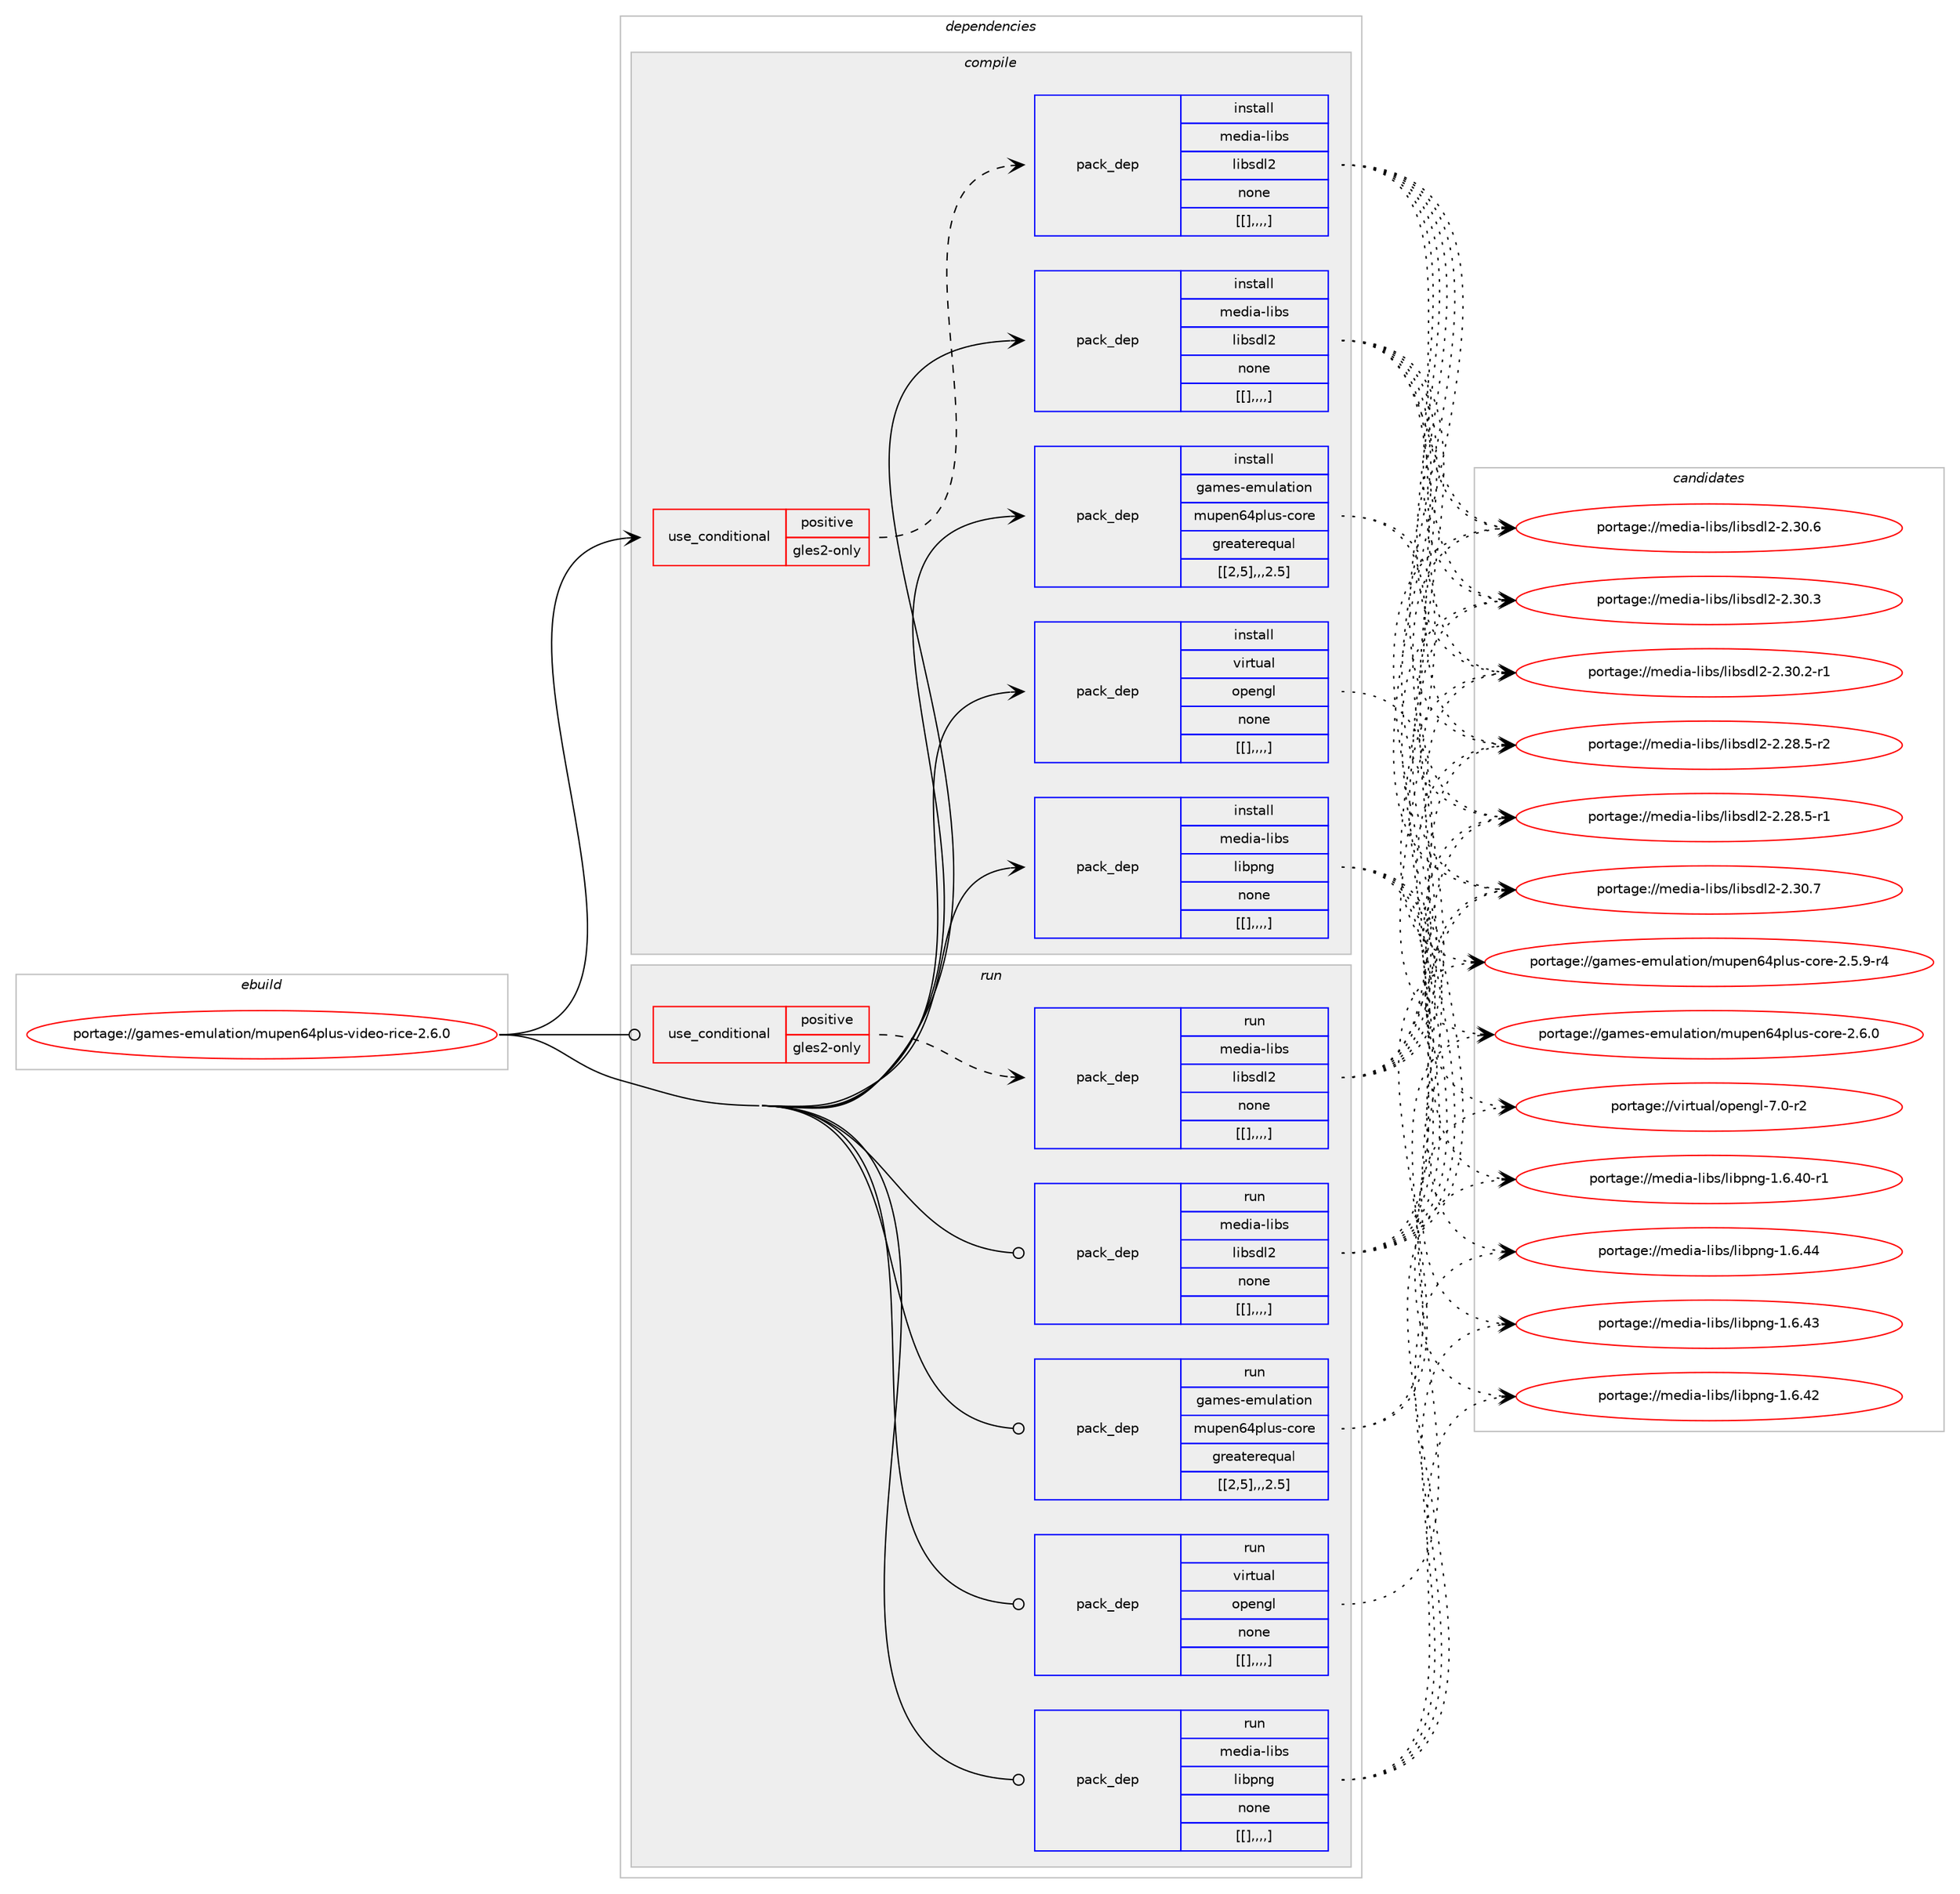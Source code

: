 digraph prolog {

# *************
# Graph options
# *************

newrank=true;
concentrate=true;
compound=true;
graph [rankdir=LR,fontname=Helvetica,fontsize=10,ranksep=1.5];#, ranksep=2.5, nodesep=0.2];
edge  [arrowhead=vee];
node  [fontname=Helvetica,fontsize=10];

# **********
# The ebuild
# **********

subgraph cluster_leftcol {
color=gray;
label=<<i>ebuild</i>>;
id [label="portage://games-emulation/mupen64plus-video-rice-2.6.0", color=red, width=4, href="../games-emulation/mupen64plus-video-rice-2.6.0.svg"];
}

# ****************
# The dependencies
# ****************

subgraph cluster_midcol {
color=gray;
label=<<i>dependencies</i>>;
subgraph cluster_compile {
fillcolor="#eeeeee";
style=filled;
label=<<i>compile</i>>;
subgraph cond65997 {
dependency232678 [label=<<TABLE BORDER="0" CELLBORDER="1" CELLSPACING="0" CELLPADDING="4"><TR><TD ROWSPAN="3" CELLPADDING="10">use_conditional</TD></TR><TR><TD>positive</TD></TR><TR><TD>gles2-only</TD></TR></TABLE>>, shape=none, color=red];
subgraph pack165193 {
dependency232679 [label=<<TABLE BORDER="0" CELLBORDER="1" CELLSPACING="0" CELLPADDING="4" WIDTH="220"><TR><TD ROWSPAN="6" CELLPADDING="30">pack_dep</TD></TR><TR><TD WIDTH="110">install</TD></TR><TR><TD>media-libs</TD></TR><TR><TD>libsdl2</TD></TR><TR><TD>none</TD></TR><TR><TD>[[],,,,]</TD></TR></TABLE>>, shape=none, color=blue];
}
dependency232678:e -> dependency232679:w [weight=20,style="dashed",arrowhead="vee"];
}
id:e -> dependency232678:w [weight=20,style="solid",arrowhead="vee"];
subgraph pack165194 {
dependency232680 [label=<<TABLE BORDER="0" CELLBORDER="1" CELLSPACING="0" CELLPADDING="4" WIDTH="220"><TR><TD ROWSPAN="6" CELLPADDING="30">pack_dep</TD></TR><TR><TD WIDTH="110">install</TD></TR><TR><TD>games-emulation</TD></TR><TR><TD>mupen64plus-core</TD></TR><TR><TD>greaterequal</TD></TR><TR><TD>[[2,5],,,2.5]</TD></TR></TABLE>>, shape=none, color=blue];
}
id:e -> dependency232680:w [weight=20,style="solid",arrowhead="vee"];
subgraph pack165195 {
dependency232681 [label=<<TABLE BORDER="0" CELLBORDER="1" CELLSPACING="0" CELLPADDING="4" WIDTH="220"><TR><TD ROWSPAN="6" CELLPADDING="30">pack_dep</TD></TR><TR><TD WIDTH="110">install</TD></TR><TR><TD>media-libs</TD></TR><TR><TD>libpng</TD></TR><TR><TD>none</TD></TR><TR><TD>[[],,,,]</TD></TR></TABLE>>, shape=none, color=blue];
}
id:e -> dependency232681:w [weight=20,style="solid",arrowhead="vee"];
subgraph pack165196 {
dependency232682 [label=<<TABLE BORDER="0" CELLBORDER="1" CELLSPACING="0" CELLPADDING="4" WIDTH="220"><TR><TD ROWSPAN="6" CELLPADDING="30">pack_dep</TD></TR><TR><TD WIDTH="110">install</TD></TR><TR><TD>media-libs</TD></TR><TR><TD>libsdl2</TD></TR><TR><TD>none</TD></TR><TR><TD>[[],,,,]</TD></TR></TABLE>>, shape=none, color=blue];
}
id:e -> dependency232682:w [weight=20,style="solid",arrowhead="vee"];
subgraph pack165197 {
dependency232683 [label=<<TABLE BORDER="0" CELLBORDER="1" CELLSPACING="0" CELLPADDING="4" WIDTH="220"><TR><TD ROWSPAN="6" CELLPADDING="30">pack_dep</TD></TR><TR><TD WIDTH="110">install</TD></TR><TR><TD>virtual</TD></TR><TR><TD>opengl</TD></TR><TR><TD>none</TD></TR><TR><TD>[[],,,,]</TD></TR></TABLE>>, shape=none, color=blue];
}
id:e -> dependency232683:w [weight=20,style="solid",arrowhead="vee"];
}
subgraph cluster_compileandrun {
fillcolor="#eeeeee";
style=filled;
label=<<i>compile and run</i>>;
}
subgraph cluster_run {
fillcolor="#eeeeee";
style=filled;
label=<<i>run</i>>;
subgraph cond65998 {
dependency232684 [label=<<TABLE BORDER="0" CELLBORDER="1" CELLSPACING="0" CELLPADDING="4"><TR><TD ROWSPAN="3" CELLPADDING="10">use_conditional</TD></TR><TR><TD>positive</TD></TR><TR><TD>gles2-only</TD></TR></TABLE>>, shape=none, color=red];
subgraph pack165198 {
dependency232685 [label=<<TABLE BORDER="0" CELLBORDER="1" CELLSPACING="0" CELLPADDING="4" WIDTH="220"><TR><TD ROWSPAN="6" CELLPADDING="30">pack_dep</TD></TR><TR><TD WIDTH="110">run</TD></TR><TR><TD>media-libs</TD></TR><TR><TD>libsdl2</TD></TR><TR><TD>none</TD></TR><TR><TD>[[],,,,]</TD></TR></TABLE>>, shape=none, color=blue];
}
dependency232684:e -> dependency232685:w [weight=20,style="dashed",arrowhead="vee"];
}
id:e -> dependency232684:w [weight=20,style="solid",arrowhead="odot"];
subgraph pack165199 {
dependency232686 [label=<<TABLE BORDER="0" CELLBORDER="1" CELLSPACING="0" CELLPADDING="4" WIDTH="220"><TR><TD ROWSPAN="6" CELLPADDING="30">pack_dep</TD></TR><TR><TD WIDTH="110">run</TD></TR><TR><TD>games-emulation</TD></TR><TR><TD>mupen64plus-core</TD></TR><TR><TD>greaterequal</TD></TR><TR><TD>[[2,5],,,2.5]</TD></TR></TABLE>>, shape=none, color=blue];
}
id:e -> dependency232686:w [weight=20,style="solid",arrowhead="odot"];
subgraph pack165200 {
dependency232687 [label=<<TABLE BORDER="0" CELLBORDER="1" CELLSPACING="0" CELLPADDING="4" WIDTH="220"><TR><TD ROWSPAN="6" CELLPADDING="30">pack_dep</TD></TR><TR><TD WIDTH="110">run</TD></TR><TR><TD>media-libs</TD></TR><TR><TD>libpng</TD></TR><TR><TD>none</TD></TR><TR><TD>[[],,,,]</TD></TR></TABLE>>, shape=none, color=blue];
}
id:e -> dependency232687:w [weight=20,style="solid",arrowhead="odot"];
subgraph pack165201 {
dependency232688 [label=<<TABLE BORDER="0" CELLBORDER="1" CELLSPACING="0" CELLPADDING="4" WIDTH="220"><TR><TD ROWSPAN="6" CELLPADDING="30">pack_dep</TD></TR><TR><TD WIDTH="110">run</TD></TR><TR><TD>media-libs</TD></TR><TR><TD>libsdl2</TD></TR><TR><TD>none</TD></TR><TR><TD>[[],,,,]</TD></TR></TABLE>>, shape=none, color=blue];
}
id:e -> dependency232688:w [weight=20,style="solid",arrowhead="odot"];
subgraph pack165202 {
dependency232689 [label=<<TABLE BORDER="0" CELLBORDER="1" CELLSPACING="0" CELLPADDING="4" WIDTH="220"><TR><TD ROWSPAN="6" CELLPADDING="30">pack_dep</TD></TR><TR><TD WIDTH="110">run</TD></TR><TR><TD>virtual</TD></TR><TR><TD>opengl</TD></TR><TR><TD>none</TD></TR><TR><TD>[[],,,,]</TD></TR></TABLE>>, shape=none, color=blue];
}
id:e -> dependency232689:w [weight=20,style="solid",arrowhead="odot"];
}
}

# **************
# The candidates
# **************

subgraph cluster_choices {
rank=same;
color=gray;
label=<<i>candidates</i>>;

subgraph choice165193 {
color=black;
nodesep=1;
choice10910110010597451081059811547108105981151001085045504651484655 [label="portage://media-libs/libsdl2-2.30.7", color=red, width=4,href="../media-libs/libsdl2-2.30.7.svg"];
choice10910110010597451081059811547108105981151001085045504651484654 [label="portage://media-libs/libsdl2-2.30.6", color=red, width=4,href="../media-libs/libsdl2-2.30.6.svg"];
choice10910110010597451081059811547108105981151001085045504651484651 [label="portage://media-libs/libsdl2-2.30.3", color=red, width=4,href="../media-libs/libsdl2-2.30.3.svg"];
choice109101100105974510810598115471081059811510010850455046514846504511449 [label="portage://media-libs/libsdl2-2.30.2-r1", color=red, width=4,href="../media-libs/libsdl2-2.30.2-r1.svg"];
choice109101100105974510810598115471081059811510010850455046505646534511450 [label="portage://media-libs/libsdl2-2.28.5-r2", color=red, width=4,href="../media-libs/libsdl2-2.28.5-r2.svg"];
choice109101100105974510810598115471081059811510010850455046505646534511449 [label="portage://media-libs/libsdl2-2.28.5-r1", color=red, width=4,href="../media-libs/libsdl2-2.28.5-r1.svg"];
dependency232679:e -> choice10910110010597451081059811547108105981151001085045504651484655:w [style=dotted,weight="100"];
dependency232679:e -> choice10910110010597451081059811547108105981151001085045504651484654:w [style=dotted,weight="100"];
dependency232679:e -> choice10910110010597451081059811547108105981151001085045504651484651:w [style=dotted,weight="100"];
dependency232679:e -> choice109101100105974510810598115471081059811510010850455046514846504511449:w [style=dotted,weight="100"];
dependency232679:e -> choice109101100105974510810598115471081059811510010850455046505646534511450:w [style=dotted,weight="100"];
dependency232679:e -> choice109101100105974510810598115471081059811510010850455046505646534511449:w [style=dotted,weight="100"];
}
subgraph choice165194 {
color=black;
nodesep=1;
choice1039710910111545101109117108971161051111104710911711210111054521121081171154599111114101455046544648 [label="portage://games-emulation/mupen64plus-core-2.6.0", color=red, width=4,href="../games-emulation/mupen64plus-core-2.6.0.svg"];
choice10397109101115451011091171089711610511111047109117112101110545211210811711545991111141014550465346574511452 [label="portage://games-emulation/mupen64plus-core-2.5.9-r4", color=red, width=4,href="../games-emulation/mupen64plus-core-2.5.9-r4.svg"];
dependency232680:e -> choice1039710910111545101109117108971161051111104710911711210111054521121081171154599111114101455046544648:w [style=dotted,weight="100"];
dependency232680:e -> choice10397109101115451011091171089711610511111047109117112101110545211210811711545991111141014550465346574511452:w [style=dotted,weight="100"];
}
subgraph choice165195 {
color=black;
nodesep=1;
choice109101100105974510810598115471081059811211010345494654465252 [label="portage://media-libs/libpng-1.6.44", color=red, width=4,href="../media-libs/libpng-1.6.44.svg"];
choice109101100105974510810598115471081059811211010345494654465251 [label="portage://media-libs/libpng-1.6.43", color=red, width=4,href="../media-libs/libpng-1.6.43.svg"];
choice109101100105974510810598115471081059811211010345494654465250 [label="portage://media-libs/libpng-1.6.42", color=red, width=4,href="../media-libs/libpng-1.6.42.svg"];
choice1091011001059745108105981154710810598112110103454946544652484511449 [label="portage://media-libs/libpng-1.6.40-r1", color=red, width=4,href="../media-libs/libpng-1.6.40-r1.svg"];
dependency232681:e -> choice109101100105974510810598115471081059811211010345494654465252:w [style=dotted,weight="100"];
dependency232681:e -> choice109101100105974510810598115471081059811211010345494654465251:w [style=dotted,weight="100"];
dependency232681:e -> choice109101100105974510810598115471081059811211010345494654465250:w [style=dotted,weight="100"];
dependency232681:e -> choice1091011001059745108105981154710810598112110103454946544652484511449:w [style=dotted,weight="100"];
}
subgraph choice165196 {
color=black;
nodesep=1;
choice10910110010597451081059811547108105981151001085045504651484655 [label="portage://media-libs/libsdl2-2.30.7", color=red, width=4,href="../media-libs/libsdl2-2.30.7.svg"];
choice10910110010597451081059811547108105981151001085045504651484654 [label="portage://media-libs/libsdl2-2.30.6", color=red, width=4,href="../media-libs/libsdl2-2.30.6.svg"];
choice10910110010597451081059811547108105981151001085045504651484651 [label="portage://media-libs/libsdl2-2.30.3", color=red, width=4,href="../media-libs/libsdl2-2.30.3.svg"];
choice109101100105974510810598115471081059811510010850455046514846504511449 [label="portage://media-libs/libsdl2-2.30.2-r1", color=red, width=4,href="../media-libs/libsdl2-2.30.2-r1.svg"];
choice109101100105974510810598115471081059811510010850455046505646534511450 [label="portage://media-libs/libsdl2-2.28.5-r2", color=red, width=4,href="../media-libs/libsdl2-2.28.5-r2.svg"];
choice109101100105974510810598115471081059811510010850455046505646534511449 [label="portage://media-libs/libsdl2-2.28.5-r1", color=red, width=4,href="../media-libs/libsdl2-2.28.5-r1.svg"];
dependency232682:e -> choice10910110010597451081059811547108105981151001085045504651484655:w [style=dotted,weight="100"];
dependency232682:e -> choice10910110010597451081059811547108105981151001085045504651484654:w [style=dotted,weight="100"];
dependency232682:e -> choice10910110010597451081059811547108105981151001085045504651484651:w [style=dotted,weight="100"];
dependency232682:e -> choice109101100105974510810598115471081059811510010850455046514846504511449:w [style=dotted,weight="100"];
dependency232682:e -> choice109101100105974510810598115471081059811510010850455046505646534511450:w [style=dotted,weight="100"];
dependency232682:e -> choice109101100105974510810598115471081059811510010850455046505646534511449:w [style=dotted,weight="100"];
}
subgraph choice165197 {
color=black;
nodesep=1;
choice1181051141161179710847111112101110103108455546484511450 [label="portage://virtual/opengl-7.0-r2", color=red, width=4,href="../virtual/opengl-7.0-r2.svg"];
dependency232683:e -> choice1181051141161179710847111112101110103108455546484511450:w [style=dotted,weight="100"];
}
subgraph choice165198 {
color=black;
nodesep=1;
choice10910110010597451081059811547108105981151001085045504651484655 [label="portage://media-libs/libsdl2-2.30.7", color=red, width=4,href="../media-libs/libsdl2-2.30.7.svg"];
choice10910110010597451081059811547108105981151001085045504651484654 [label="portage://media-libs/libsdl2-2.30.6", color=red, width=4,href="../media-libs/libsdl2-2.30.6.svg"];
choice10910110010597451081059811547108105981151001085045504651484651 [label="portage://media-libs/libsdl2-2.30.3", color=red, width=4,href="../media-libs/libsdl2-2.30.3.svg"];
choice109101100105974510810598115471081059811510010850455046514846504511449 [label="portage://media-libs/libsdl2-2.30.2-r1", color=red, width=4,href="../media-libs/libsdl2-2.30.2-r1.svg"];
choice109101100105974510810598115471081059811510010850455046505646534511450 [label="portage://media-libs/libsdl2-2.28.5-r2", color=red, width=4,href="../media-libs/libsdl2-2.28.5-r2.svg"];
choice109101100105974510810598115471081059811510010850455046505646534511449 [label="portage://media-libs/libsdl2-2.28.5-r1", color=red, width=4,href="../media-libs/libsdl2-2.28.5-r1.svg"];
dependency232685:e -> choice10910110010597451081059811547108105981151001085045504651484655:w [style=dotted,weight="100"];
dependency232685:e -> choice10910110010597451081059811547108105981151001085045504651484654:w [style=dotted,weight="100"];
dependency232685:e -> choice10910110010597451081059811547108105981151001085045504651484651:w [style=dotted,weight="100"];
dependency232685:e -> choice109101100105974510810598115471081059811510010850455046514846504511449:w [style=dotted,weight="100"];
dependency232685:e -> choice109101100105974510810598115471081059811510010850455046505646534511450:w [style=dotted,weight="100"];
dependency232685:e -> choice109101100105974510810598115471081059811510010850455046505646534511449:w [style=dotted,weight="100"];
}
subgraph choice165199 {
color=black;
nodesep=1;
choice1039710910111545101109117108971161051111104710911711210111054521121081171154599111114101455046544648 [label="portage://games-emulation/mupen64plus-core-2.6.0", color=red, width=4,href="../games-emulation/mupen64plus-core-2.6.0.svg"];
choice10397109101115451011091171089711610511111047109117112101110545211210811711545991111141014550465346574511452 [label="portage://games-emulation/mupen64plus-core-2.5.9-r4", color=red, width=4,href="../games-emulation/mupen64plus-core-2.5.9-r4.svg"];
dependency232686:e -> choice1039710910111545101109117108971161051111104710911711210111054521121081171154599111114101455046544648:w [style=dotted,weight="100"];
dependency232686:e -> choice10397109101115451011091171089711610511111047109117112101110545211210811711545991111141014550465346574511452:w [style=dotted,weight="100"];
}
subgraph choice165200 {
color=black;
nodesep=1;
choice109101100105974510810598115471081059811211010345494654465252 [label="portage://media-libs/libpng-1.6.44", color=red, width=4,href="../media-libs/libpng-1.6.44.svg"];
choice109101100105974510810598115471081059811211010345494654465251 [label="portage://media-libs/libpng-1.6.43", color=red, width=4,href="../media-libs/libpng-1.6.43.svg"];
choice109101100105974510810598115471081059811211010345494654465250 [label="portage://media-libs/libpng-1.6.42", color=red, width=4,href="../media-libs/libpng-1.6.42.svg"];
choice1091011001059745108105981154710810598112110103454946544652484511449 [label="portage://media-libs/libpng-1.6.40-r1", color=red, width=4,href="../media-libs/libpng-1.6.40-r1.svg"];
dependency232687:e -> choice109101100105974510810598115471081059811211010345494654465252:w [style=dotted,weight="100"];
dependency232687:e -> choice109101100105974510810598115471081059811211010345494654465251:w [style=dotted,weight="100"];
dependency232687:e -> choice109101100105974510810598115471081059811211010345494654465250:w [style=dotted,weight="100"];
dependency232687:e -> choice1091011001059745108105981154710810598112110103454946544652484511449:w [style=dotted,weight="100"];
}
subgraph choice165201 {
color=black;
nodesep=1;
choice10910110010597451081059811547108105981151001085045504651484655 [label="portage://media-libs/libsdl2-2.30.7", color=red, width=4,href="../media-libs/libsdl2-2.30.7.svg"];
choice10910110010597451081059811547108105981151001085045504651484654 [label="portage://media-libs/libsdl2-2.30.6", color=red, width=4,href="../media-libs/libsdl2-2.30.6.svg"];
choice10910110010597451081059811547108105981151001085045504651484651 [label="portage://media-libs/libsdl2-2.30.3", color=red, width=4,href="../media-libs/libsdl2-2.30.3.svg"];
choice109101100105974510810598115471081059811510010850455046514846504511449 [label="portage://media-libs/libsdl2-2.30.2-r1", color=red, width=4,href="../media-libs/libsdl2-2.30.2-r1.svg"];
choice109101100105974510810598115471081059811510010850455046505646534511450 [label="portage://media-libs/libsdl2-2.28.5-r2", color=red, width=4,href="../media-libs/libsdl2-2.28.5-r2.svg"];
choice109101100105974510810598115471081059811510010850455046505646534511449 [label="portage://media-libs/libsdl2-2.28.5-r1", color=red, width=4,href="../media-libs/libsdl2-2.28.5-r1.svg"];
dependency232688:e -> choice10910110010597451081059811547108105981151001085045504651484655:w [style=dotted,weight="100"];
dependency232688:e -> choice10910110010597451081059811547108105981151001085045504651484654:w [style=dotted,weight="100"];
dependency232688:e -> choice10910110010597451081059811547108105981151001085045504651484651:w [style=dotted,weight="100"];
dependency232688:e -> choice109101100105974510810598115471081059811510010850455046514846504511449:w [style=dotted,weight="100"];
dependency232688:e -> choice109101100105974510810598115471081059811510010850455046505646534511450:w [style=dotted,weight="100"];
dependency232688:e -> choice109101100105974510810598115471081059811510010850455046505646534511449:w [style=dotted,weight="100"];
}
subgraph choice165202 {
color=black;
nodesep=1;
choice1181051141161179710847111112101110103108455546484511450 [label="portage://virtual/opengl-7.0-r2", color=red, width=4,href="../virtual/opengl-7.0-r2.svg"];
dependency232689:e -> choice1181051141161179710847111112101110103108455546484511450:w [style=dotted,weight="100"];
}
}

}
